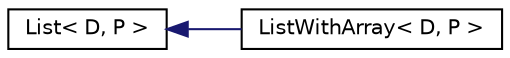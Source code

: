 digraph "Graphical Class Hierarchy"
{
  edge [fontname="Helvetica",fontsize="10",labelfontname="Helvetica",labelfontsize="10"];
  node [fontname="Helvetica",fontsize="10",shape=record];
  rankdir="LR";
  Node1 [label="List\< D, P \>",height=0.2,width=0.4,color="black", fillcolor="white", style="filled",URL="$class_list.html",tooltip="Libreria que genera un template de una clase abstracta list. "];
  Node1 -> Node2 [dir="back",color="midnightblue",fontsize="10",style="solid",fontname="Helvetica"];
  Node2 [label="ListWithArray\< D, P \>",height=0.2,width=0.4,color="black", fillcolor="white", style="filled",URL="$class_list_with_array.html",tooltip="Libreria que genera un template de una clase ListWithArray (lista implementada con arreglos) que here..."];
}
